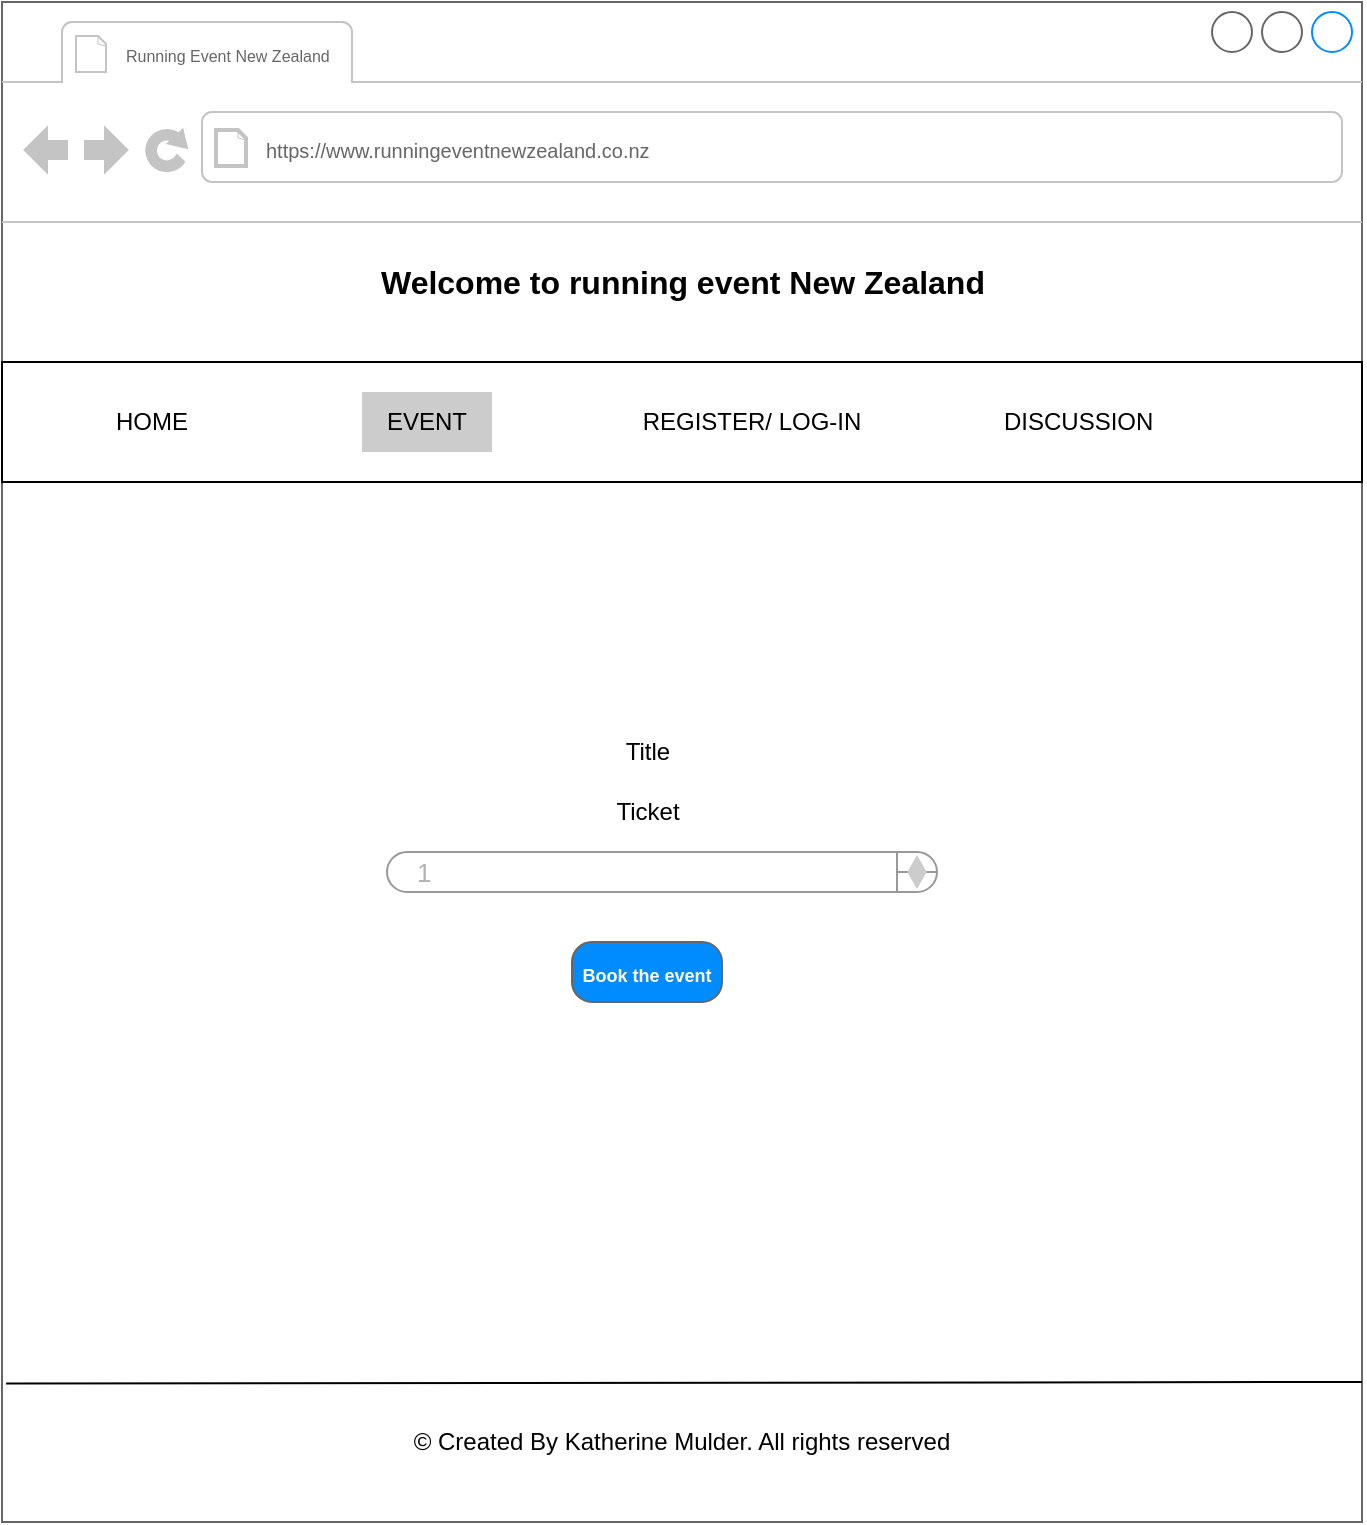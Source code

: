 <mxfile version="21.7.5" type="device">
  <diagram name="Page-1" id="pXsY88CoDvPFY3pwUGUW">
    <mxGraphModel dx="898" dy="535" grid="1" gridSize="10" guides="1" tooltips="1" connect="1" arrows="1" fold="1" page="1" pageScale="1" pageWidth="850" pageHeight="1100" math="0" shadow="0">
      <root>
        <mxCell id="0" />
        <mxCell id="1" parent="0" />
        <mxCell id="F3ubxQ8ZitUvKVbHU5Dk-1" value="" style="strokeWidth=1;shadow=0;dashed=0;align=center;html=1;shape=mxgraph.mockup.containers.browserWindow;rSize=0;strokeColor=#666666;strokeColor2=#008cff;strokeColor3=#c4c4c4;mainText=,;recursiveResize=0;" vertex="1" parent="1">
          <mxGeometry x="85" y="70" width="680" height="760" as="geometry" />
        </mxCell>
        <mxCell id="F3ubxQ8ZitUvKVbHU5Dk-2" value="&lt;font style=&quot;font-size: 8px;&quot;&gt;Running Event New Zealand&lt;/font&gt;" style="strokeWidth=1;shadow=0;dashed=0;align=center;html=1;shape=mxgraph.mockup.containers.anchor;fontSize=17;fontColor=#666666;align=left;whiteSpace=wrap;" vertex="1" parent="F3ubxQ8ZitUvKVbHU5Dk-1">
          <mxGeometry x="60" y="12" width="370" height="26" as="geometry" />
        </mxCell>
        <mxCell id="F3ubxQ8ZitUvKVbHU5Dk-3" value="&lt;font style=&quot;font-size: 10px;&quot;&gt;https://www.runningeventnewzealand.co.nz&lt;/font&gt;" style="strokeWidth=1;shadow=0;dashed=0;align=center;html=1;shape=mxgraph.mockup.containers.anchor;rSize=0;fontSize=17;fontColor=#666666;align=left;" vertex="1" parent="F3ubxQ8ZitUvKVbHU5Dk-1">
          <mxGeometry x="130" y="60" width="250" height="26" as="geometry" />
        </mxCell>
        <mxCell id="F3ubxQ8ZitUvKVbHU5Dk-4" value="" style="rounded=0;whiteSpace=wrap;html=1;" vertex="1" parent="F3ubxQ8ZitUvKVbHU5Dk-1">
          <mxGeometry y="180" width="680" height="60" as="geometry" />
        </mxCell>
        <mxCell id="F3ubxQ8ZitUvKVbHU5Dk-5" value="HOME" style="rounded=0;whiteSpace=wrap;html=1;fillColor=none;strokeColor=none;" vertex="1" parent="F3ubxQ8ZitUvKVbHU5Dk-1">
          <mxGeometry x="40" y="195" width="70" height="30" as="geometry" />
        </mxCell>
        <mxCell id="F3ubxQ8ZitUvKVbHU5Dk-6" value="EVENT" style="rounded=0;whiteSpace=wrap;html=1;strokeColor=none;fillColor=#CCCCCC;" vertex="1" parent="F3ubxQ8ZitUvKVbHU5Dk-1">
          <mxGeometry x="180" y="195" width="65" height="30" as="geometry" />
        </mxCell>
        <mxCell id="F3ubxQ8ZitUvKVbHU5Dk-7" value="DISCUSSION&amp;nbsp;" style="rounded=0;whiteSpace=wrap;html=1;strokeColor=none;" vertex="1" parent="F3ubxQ8ZitUvKVbHU5Dk-1">
          <mxGeometry x="510" y="195" width="60" height="30" as="geometry" />
        </mxCell>
        <mxCell id="F3ubxQ8ZitUvKVbHU5Dk-10" value="&lt;b&gt;&lt;font style=&quot;font-size: 16px;&quot;&gt;Welcome to running event New Zealand&lt;/font&gt;&lt;/b&gt;" style="text;html=1;strokeColor=none;fillColor=none;align=center;verticalAlign=middle;whiteSpace=wrap;rounded=0;" vertex="1" parent="F3ubxQ8ZitUvKVbHU5Dk-1">
          <mxGeometry x="158" y="120" width="365" height="40" as="geometry" />
        </mxCell>
        <mxCell id="F3ubxQ8ZitUvKVbHU5Dk-12" value="Title" style="text;html=1;strokeColor=none;fillColor=none;align=center;verticalAlign=middle;whiteSpace=wrap;rounded=0;" vertex="1" parent="F3ubxQ8ZitUvKVbHU5Dk-1">
          <mxGeometry x="292.5" y="360" width="60" height="30" as="geometry" />
        </mxCell>
        <mxCell id="F3ubxQ8ZitUvKVbHU5Dk-14" value="Ticket" style="text;html=1;strokeColor=none;fillColor=none;align=center;verticalAlign=middle;whiteSpace=wrap;rounded=0;" vertex="1" parent="F3ubxQ8ZitUvKVbHU5Dk-1">
          <mxGeometry x="292.5" y="390" width="60" height="30" as="geometry" />
        </mxCell>
        <mxCell id="F3ubxQ8ZitUvKVbHU5Dk-16" value="&lt;font style=&quot;font-size: 9px;&quot;&gt;Book the event&lt;/font&gt;" style="strokeWidth=1;shadow=0;dashed=0;align=center;html=1;shape=mxgraph.mockup.buttons.button;strokeColor=#666666;fontColor=#ffffff;mainText=;buttonStyle=round;fontSize=17;fontStyle=1;fillColor=#008cff;whiteSpace=wrap;" vertex="1" parent="F3ubxQ8ZitUvKVbHU5Dk-1">
          <mxGeometry x="285" y="470" width="75" height="30" as="geometry" />
        </mxCell>
        <mxCell id="F3ubxQ8ZitUvKVbHU5Dk-21" value="REGISTER/ LOG-IN" style="rounded=0;whiteSpace=wrap;html=1;strokeColor=none;fillColor=#FFFFFF;" vertex="1" parent="F3ubxQ8ZitUvKVbHU5Dk-1">
          <mxGeometry x="300" y="195" width="150" height="30" as="geometry" />
        </mxCell>
        <mxCell id="F3ubxQ8ZitUvKVbHU5Dk-26" value="" style="endArrow=none;html=1;rounded=0;exitX=0;exitY=0.899;exitDx=0;exitDy=0;exitPerimeter=0;entryX=0.997;entryY=0.898;entryDx=0;entryDy=0;entryPerimeter=0;" edge="1" parent="F3ubxQ8ZitUvKVbHU5Dk-1">
          <mxGeometry width="50" height="50" relative="1" as="geometry">
            <mxPoint x="2.04" y="690.74" as="sourcePoint" />
            <mxPoint x="680" y="690" as="targetPoint" />
          </mxGeometry>
        </mxCell>
        <mxCell id="F3ubxQ8ZitUvKVbHU5Dk-27" value="© Created By Katherine Mulder. All rights reserved" style="text;html=1;strokeColor=none;fillColor=none;align=center;verticalAlign=middle;whiteSpace=wrap;rounded=0;" vertex="1" parent="F3ubxQ8ZitUvKVbHU5Dk-1">
          <mxGeometry x="95" y="700" width="490" height="40" as="geometry" />
        </mxCell>
        <mxCell id="F3ubxQ8ZitUvKVbHU5Dk-30" value="&lt;font color=&quot;#b3b3b3&quot;&gt;&lt;span style=&quot;font-size: 13px;&quot;&gt;&amp;nbsp; &amp;nbsp; 1&lt;/span&gt;&lt;/font&gt;" style="strokeWidth=1;shadow=0;dashed=0;align=left;html=1;shape=mxgraph.mockup.forms.spinner;strokeColor=#999999;spinLayout=right;spinStyle=normal;adjStyle=triangle;fillColor=#CCCCCC;fontSize=17;fontColor=#666666;mainText=;html=1;overflow=fill;" vertex="1" parent="F3ubxQ8ZitUvKVbHU5Dk-1">
          <mxGeometry x="192.5" y="425" width="275" height="20" as="geometry" />
        </mxCell>
      </root>
    </mxGraphModel>
  </diagram>
</mxfile>
